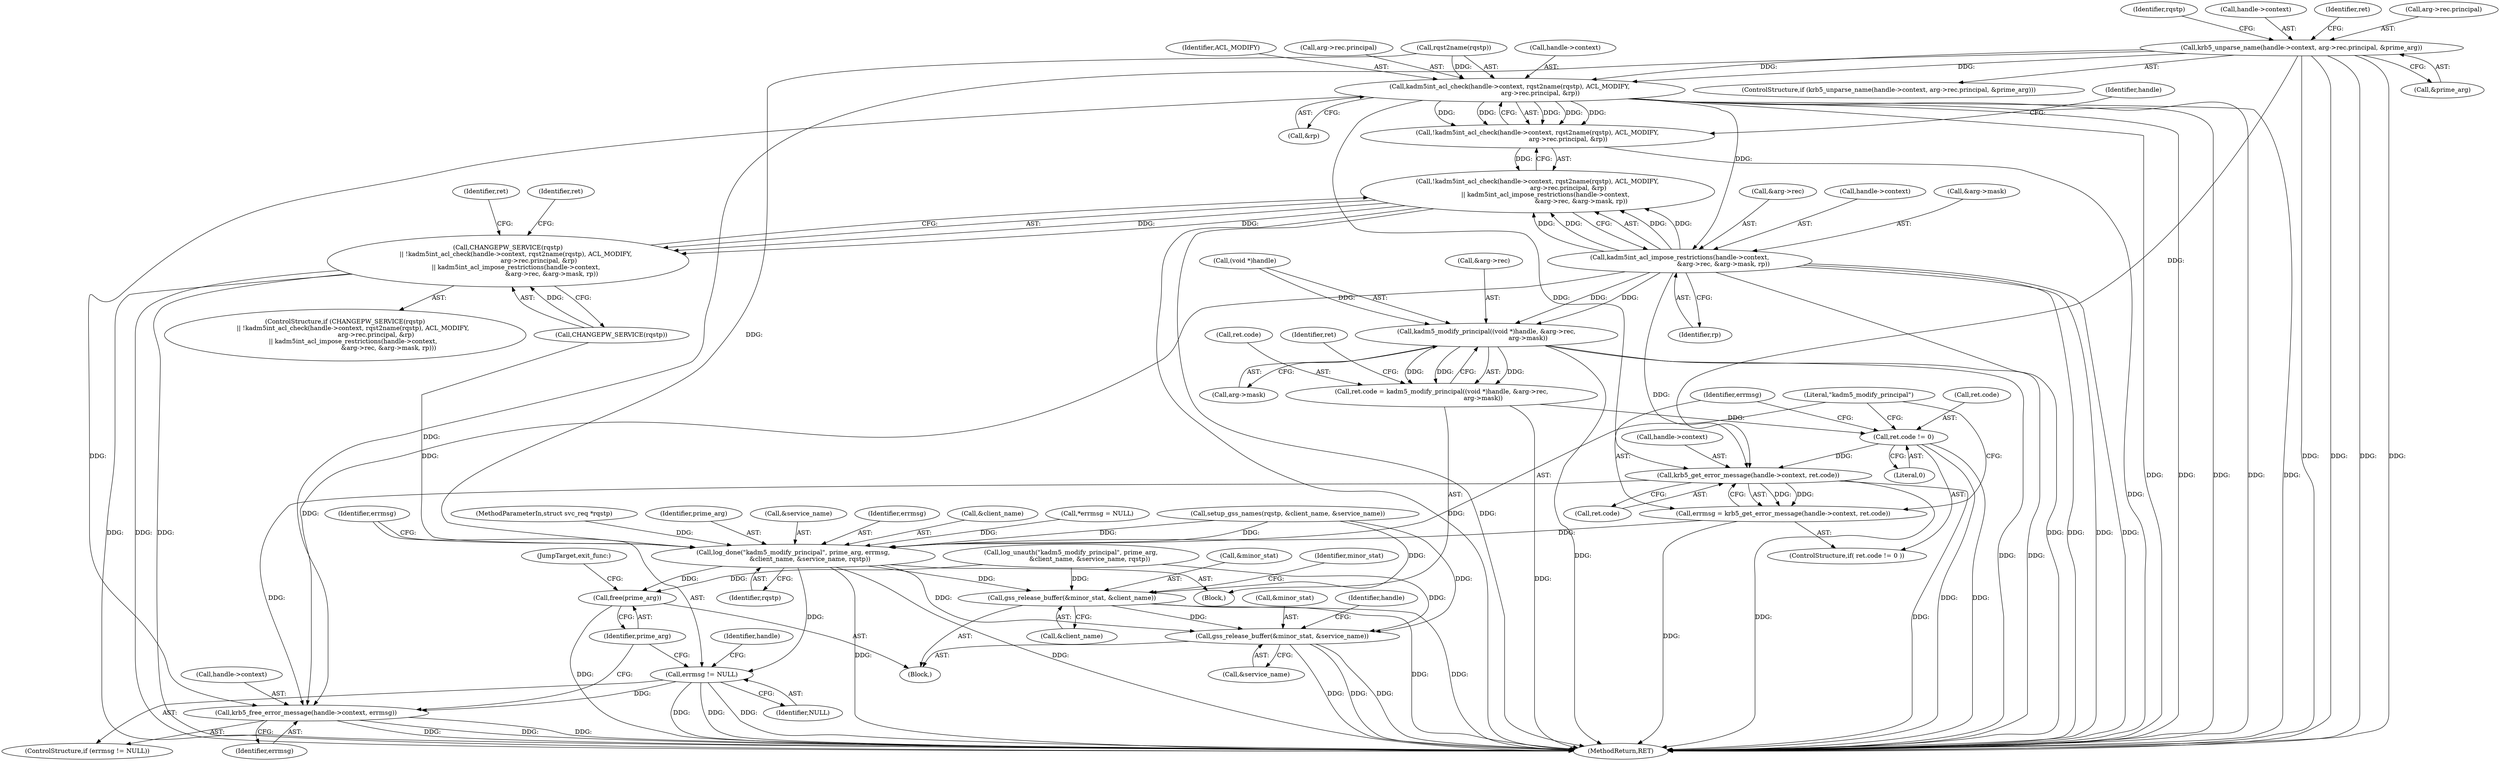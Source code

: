 digraph "0_krb5_83ed75feba32e46f736fcce0d96a0445f29b96c2_16@pointer" {
"1000165" [label="(Call,krb5_unparse_name(handle->context, arg->rec.principal, &prime_arg))"];
"1000189" [label="(Call,kadm5int_acl_check(handle->context, rqst2name(rqstp), ACL_MODIFY,\n                               arg->rec.principal, &rp))"];
"1000188" [label="(Call,!kadm5int_acl_check(handle->context, rqst2name(rqstp), ACL_MODIFY,\n                               arg->rec.principal, &rp))"];
"1000187" [label="(Call,!kadm5int_acl_check(handle->context, rqst2name(rqstp), ACL_MODIFY,\n                               arg->rec.principal, &rp)\n        || kadm5int_acl_impose_restrictions(handle->context,\n                                            &arg->rec, &arg->mask, rp))"];
"1000184" [label="(Call,CHANGEPW_SERVICE(rqstp)\n        || !kadm5int_acl_check(handle->context, rqst2name(rqstp), ACL_MODIFY,\n                               arg->rec.principal, &rp)\n        || kadm5int_acl_impose_restrictions(handle->context,\n                                            &arg->rec, &arg->mask, rp))"];
"1000203" [label="(Call,kadm5int_acl_impose_restrictions(handle->context,\n                                            &arg->rec, &arg->mask, rp))"];
"1000236" [label="(Call,kadm5_modify_principal((void *)handle, &arg->rec,\n                                          arg->mask))"];
"1000232" [label="(Call,ret.code = kadm5_modify_principal((void *)handle, &arg->rec,\n                                          arg->mask))"];
"1000248" [label="(Call,ret.code != 0)"];
"1000255" [label="(Call,krb5_get_error_message(handle->context, ret.code))"];
"1000253" [label="(Call,errmsg = krb5_get_error_message(handle->context, ret.code))"];
"1000262" [label="(Call,log_done(\"kadm5_modify_principal\", prime_arg, errmsg,\n                 &client_name, &service_name, rqstp))"];
"1000272" [label="(Call,errmsg != NULL)"];
"1000275" [label="(Call,krb5_free_error_message(handle->context, errmsg))"];
"1000280" [label="(Call,free(prime_arg))"];
"1000283" [label="(Call,gss_release_buffer(&minor_stat, &client_name))"];
"1000288" [label="(Call,gss_release_buffer(&minor_stat, &service_name))"];
"1000205" [label="(Identifier,handle)"];
"1000263" [label="(Literal,\"kadm5_modify_principal\")"];
"1000150" [label="(Call,setup_gss_names(rqstp, &client_name, &service_name))"];
"1000203" [label="(Call,kadm5int_acl_impose_restrictions(handle->context,\n                                            &arg->rec, &arg->mask, rp))"];
"1000174" [label="(Call,&prime_arg)"];
"1000276" [label="(Call,handle->context)"];
"1000289" [label="(Call,&minor_stat)"];
"1000256" [label="(Call,handle->context)"];
"1000259" [label="(Call,ret.code)"];
"1000286" [label="(Call,&client_name)"];
"1000195" [label="(Identifier,ACL_MODIFY)"];
"1000231" [label="(Block,)"];
"1000234" [label="(Identifier,ret)"];
"1000204" [label="(Call,handle->context)"];
"1000249" [label="(Call,ret.code)"];
"1000254" [label="(Identifier,errmsg)"];
"1000186" [label="(Identifier,rqstp)"];
"1000219" [label="(Identifier,ret)"];
"1000196" [label="(Call,arg->rec.principal)"];
"1000237" [label="(Call,(void *)handle)"];
"1000211" [label="(Call,&arg->mask)"];
"1000271" [label="(ControlStructure,if (errmsg != NULL))"];
"1000282" [label="(JumpTarget,exit_func:)"];
"1000290" [label="(Identifier,minor_stat)"];
"1000188" [label="(Call,!kadm5int_acl_check(handle->context, rqst2name(rqstp), ACL_MODIFY,\n                               arg->rec.principal, &rp))"];
"1000284" [label="(Call,&minor_stat)"];
"1000201" [label="(Call,&rp)"];
"1000240" [label="(Call,&arg->rec)"];
"1000279" [label="(Identifier,errmsg)"];
"1000281" [label="(Identifier,prime_arg)"];
"1000165" [label="(Call,krb5_unparse_name(handle->context, arg->rec.principal, &prime_arg))"];
"1000253" [label="(Call,errmsg = krb5_get_error_message(handle->context, ret.code))"];
"1000232" [label="(Call,ret.code = kadm5_modify_principal((void *)handle, &arg->rec,\n                                          arg->mask))"];
"1000233" [label="(Call,ret.code)"];
"1000189" [label="(Call,kadm5int_acl_check(handle->context, rqst2name(rqstp), ACL_MODIFY,\n                               arg->rec.principal, &rp))"];
"1000118" [label="(Call,*errmsg = NULL)"];
"1000222" [label="(Call,log_unauth(\"kadm5_modify_principal\", prime_arg,\n                   &client_name, &service_name, rqstp))"];
"1000291" [label="(Call,&service_name)"];
"1000184" [label="(Call,CHANGEPW_SERVICE(rqstp)\n        || !kadm5int_acl_check(handle->context, rqst2name(rqstp), ACL_MODIFY,\n                               arg->rec.principal, &rp)\n        || kadm5int_acl_impose_restrictions(handle->context,\n                                            &arg->rec, &arg->mask, rp))"];
"1000252" [label="(Literal,0)"];
"1000294" [label="(Identifier,handle)"];
"1000193" [label="(Call,rqst2name(rqstp))"];
"1000103" [label="(Block,)"];
"1000283" [label="(Call,gss_release_buffer(&minor_stat, &client_name))"];
"1000248" [label="(Call,ret.code != 0)"];
"1000166" [label="(Call,handle->context)"];
"1000280" [label="(Call,free(prime_arg))"];
"1000236" [label="(Call,kadm5_modify_principal((void *)handle, &arg->rec,\n                                          arg->mask))"];
"1000187" [label="(Call,!kadm5int_acl_check(handle->context, rqst2name(rqstp), ACL_MODIFY,\n                               arg->rec.principal, &rp)\n        || kadm5int_acl_impose_restrictions(handle->context,\n                                            &arg->rec, &arg->mask, rp))"];
"1000262" [label="(Call,log_done(\"kadm5_modify_principal\", prime_arg, errmsg,\n                 &client_name, &service_name, rqstp))"];
"1000250" [label="(Identifier,ret)"];
"1000255" [label="(Call,krb5_get_error_message(handle->context, ret.code))"];
"1000215" [label="(Identifier,rp)"];
"1000270" [label="(Identifier,rqstp)"];
"1000273" [label="(Identifier,errmsg)"];
"1000247" [label="(ControlStructure,if( ret.code != 0 ))"];
"1000102" [label="(MethodParameterIn,struct svc_req *rqstp)"];
"1000277" [label="(Identifier,handle)"];
"1000274" [label="(Identifier,NULL)"];
"1000264" [label="(Identifier,prime_arg)"];
"1000185" [label="(Call,CHANGEPW_SERVICE(rqstp))"];
"1000268" [label="(Call,&service_name)"];
"1000179" [label="(Identifier,ret)"];
"1000190" [label="(Call,handle->context)"];
"1000207" [label="(Call,&arg->rec)"];
"1000244" [label="(Call,arg->mask)"];
"1000298" [label="(MethodReturn,RET)"];
"1000265" [label="(Identifier,errmsg)"];
"1000164" [label="(ControlStructure,if (krb5_unparse_name(handle->context, arg->rec.principal, &prime_arg)))"];
"1000169" [label="(Call,arg->rec.principal)"];
"1000275" [label="(Call,krb5_free_error_message(handle->context, errmsg))"];
"1000272" [label="(Call,errmsg != NULL)"];
"1000183" [label="(ControlStructure,if (CHANGEPW_SERVICE(rqstp)\n        || !kadm5int_acl_check(handle->context, rqst2name(rqstp), ACL_MODIFY,\n                               arg->rec.principal, &rp)\n        || kadm5int_acl_impose_restrictions(handle->context,\n                                            &arg->rec, &arg->mask, rp)))"];
"1000288" [label="(Call,gss_release_buffer(&minor_stat, &service_name))"];
"1000266" [label="(Call,&client_name)"];
"1000165" -> "1000164"  [label="AST: "];
"1000165" -> "1000174"  [label="CFG: "];
"1000166" -> "1000165"  [label="AST: "];
"1000169" -> "1000165"  [label="AST: "];
"1000174" -> "1000165"  [label="AST: "];
"1000179" -> "1000165"  [label="CFG: "];
"1000186" -> "1000165"  [label="CFG: "];
"1000165" -> "1000298"  [label="DDG: "];
"1000165" -> "1000298"  [label="DDG: "];
"1000165" -> "1000298"  [label="DDG: "];
"1000165" -> "1000298"  [label="DDG: "];
"1000165" -> "1000189"  [label="DDG: "];
"1000165" -> "1000189"  [label="DDG: "];
"1000165" -> "1000255"  [label="DDG: "];
"1000165" -> "1000275"  [label="DDG: "];
"1000189" -> "1000188"  [label="AST: "];
"1000189" -> "1000201"  [label="CFG: "];
"1000190" -> "1000189"  [label="AST: "];
"1000193" -> "1000189"  [label="AST: "];
"1000195" -> "1000189"  [label="AST: "];
"1000196" -> "1000189"  [label="AST: "];
"1000201" -> "1000189"  [label="AST: "];
"1000188" -> "1000189"  [label="CFG: "];
"1000189" -> "1000298"  [label="DDG: "];
"1000189" -> "1000298"  [label="DDG: "];
"1000189" -> "1000298"  [label="DDG: "];
"1000189" -> "1000298"  [label="DDG: "];
"1000189" -> "1000298"  [label="DDG: "];
"1000189" -> "1000188"  [label="DDG: "];
"1000189" -> "1000188"  [label="DDG: "];
"1000189" -> "1000188"  [label="DDG: "];
"1000189" -> "1000188"  [label="DDG: "];
"1000189" -> "1000188"  [label="DDG: "];
"1000193" -> "1000189"  [label="DDG: "];
"1000189" -> "1000203"  [label="DDG: "];
"1000189" -> "1000255"  [label="DDG: "];
"1000189" -> "1000275"  [label="DDG: "];
"1000188" -> "1000187"  [label="AST: "];
"1000205" -> "1000188"  [label="CFG: "];
"1000187" -> "1000188"  [label="CFG: "];
"1000188" -> "1000298"  [label="DDG: "];
"1000188" -> "1000187"  [label="DDG: "];
"1000187" -> "1000184"  [label="AST: "];
"1000187" -> "1000203"  [label="CFG: "];
"1000203" -> "1000187"  [label="AST: "];
"1000184" -> "1000187"  [label="CFG: "];
"1000187" -> "1000298"  [label="DDG: "];
"1000187" -> "1000298"  [label="DDG: "];
"1000187" -> "1000184"  [label="DDG: "];
"1000187" -> "1000184"  [label="DDG: "];
"1000203" -> "1000187"  [label="DDG: "];
"1000203" -> "1000187"  [label="DDG: "];
"1000203" -> "1000187"  [label="DDG: "];
"1000203" -> "1000187"  [label="DDG: "];
"1000184" -> "1000183"  [label="AST: "];
"1000184" -> "1000185"  [label="CFG: "];
"1000185" -> "1000184"  [label="AST: "];
"1000219" -> "1000184"  [label="CFG: "];
"1000234" -> "1000184"  [label="CFG: "];
"1000184" -> "1000298"  [label="DDG: "];
"1000184" -> "1000298"  [label="DDG: "];
"1000184" -> "1000298"  [label="DDG: "];
"1000185" -> "1000184"  [label="DDG: "];
"1000203" -> "1000215"  [label="CFG: "];
"1000204" -> "1000203"  [label="AST: "];
"1000207" -> "1000203"  [label="AST: "];
"1000211" -> "1000203"  [label="AST: "];
"1000215" -> "1000203"  [label="AST: "];
"1000203" -> "1000298"  [label="DDG: "];
"1000203" -> "1000298"  [label="DDG: "];
"1000203" -> "1000298"  [label="DDG: "];
"1000203" -> "1000298"  [label="DDG: "];
"1000203" -> "1000236"  [label="DDG: "];
"1000203" -> "1000236"  [label="DDG: "];
"1000203" -> "1000255"  [label="DDG: "];
"1000203" -> "1000275"  [label="DDG: "];
"1000236" -> "1000232"  [label="AST: "];
"1000236" -> "1000244"  [label="CFG: "];
"1000237" -> "1000236"  [label="AST: "];
"1000240" -> "1000236"  [label="AST: "];
"1000244" -> "1000236"  [label="AST: "];
"1000232" -> "1000236"  [label="CFG: "];
"1000236" -> "1000298"  [label="DDG: "];
"1000236" -> "1000298"  [label="DDG: "];
"1000236" -> "1000298"  [label="DDG: "];
"1000236" -> "1000232"  [label="DDG: "];
"1000236" -> "1000232"  [label="DDG: "];
"1000236" -> "1000232"  [label="DDG: "];
"1000237" -> "1000236"  [label="DDG: "];
"1000232" -> "1000231"  [label="AST: "];
"1000233" -> "1000232"  [label="AST: "];
"1000250" -> "1000232"  [label="CFG: "];
"1000232" -> "1000298"  [label="DDG: "];
"1000232" -> "1000248"  [label="DDG: "];
"1000248" -> "1000247"  [label="AST: "];
"1000248" -> "1000252"  [label="CFG: "];
"1000249" -> "1000248"  [label="AST: "];
"1000252" -> "1000248"  [label="AST: "];
"1000254" -> "1000248"  [label="CFG: "];
"1000263" -> "1000248"  [label="CFG: "];
"1000248" -> "1000298"  [label="DDG: "];
"1000248" -> "1000298"  [label="DDG: "];
"1000248" -> "1000255"  [label="DDG: "];
"1000255" -> "1000253"  [label="AST: "];
"1000255" -> "1000259"  [label="CFG: "];
"1000256" -> "1000255"  [label="AST: "];
"1000259" -> "1000255"  [label="AST: "];
"1000253" -> "1000255"  [label="CFG: "];
"1000255" -> "1000298"  [label="DDG: "];
"1000255" -> "1000298"  [label="DDG: "];
"1000255" -> "1000253"  [label="DDG: "];
"1000255" -> "1000253"  [label="DDG: "];
"1000255" -> "1000275"  [label="DDG: "];
"1000253" -> "1000247"  [label="AST: "];
"1000254" -> "1000253"  [label="AST: "];
"1000263" -> "1000253"  [label="CFG: "];
"1000253" -> "1000298"  [label="DDG: "];
"1000253" -> "1000262"  [label="DDG: "];
"1000262" -> "1000231"  [label="AST: "];
"1000262" -> "1000270"  [label="CFG: "];
"1000263" -> "1000262"  [label="AST: "];
"1000264" -> "1000262"  [label="AST: "];
"1000265" -> "1000262"  [label="AST: "];
"1000266" -> "1000262"  [label="AST: "];
"1000268" -> "1000262"  [label="AST: "];
"1000270" -> "1000262"  [label="AST: "];
"1000273" -> "1000262"  [label="CFG: "];
"1000262" -> "1000298"  [label="DDG: "];
"1000262" -> "1000298"  [label="DDG: "];
"1000118" -> "1000262"  [label="DDG: "];
"1000150" -> "1000262"  [label="DDG: "];
"1000150" -> "1000262"  [label="DDG: "];
"1000185" -> "1000262"  [label="DDG: "];
"1000193" -> "1000262"  [label="DDG: "];
"1000102" -> "1000262"  [label="DDG: "];
"1000262" -> "1000272"  [label="DDG: "];
"1000262" -> "1000280"  [label="DDG: "];
"1000262" -> "1000283"  [label="DDG: "];
"1000262" -> "1000288"  [label="DDG: "];
"1000272" -> "1000271"  [label="AST: "];
"1000272" -> "1000274"  [label="CFG: "];
"1000273" -> "1000272"  [label="AST: "];
"1000274" -> "1000272"  [label="AST: "];
"1000277" -> "1000272"  [label="CFG: "];
"1000281" -> "1000272"  [label="CFG: "];
"1000272" -> "1000298"  [label="DDG: "];
"1000272" -> "1000298"  [label="DDG: "];
"1000272" -> "1000298"  [label="DDG: "];
"1000272" -> "1000275"  [label="DDG: "];
"1000275" -> "1000271"  [label="AST: "];
"1000275" -> "1000279"  [label="CFG: "];
"1000276" -> "1000275"  [label="AST: "];
"1000279" -> "1000275"  [label="AST: "];
"1000281" -> "1000275"  [label="CFG: "];
"1000275" -> "1000298"  [label="DDG: "];
"1000275" -> "1000298"  [label="DDG: "];
"1000275" -> "1000298"  [label="DDG: "];
"1000280" -> "1000103"  [label="AST: "];
"1000280" -> "1000281"  [label="CFG: "];
"1000281" -> "1000280"  [label="AST: "];
"1000282" -> "1000280"  [label="CFG: "];
"1000280" -> "1000298"  [label="DDG: "];
"1000222" -> "1000280"  [label="DDG: "];
"1000283" -> "1000103"  [label="AST: "];
"1000283" -> "1000286"  [label="CFG: "];
"1000284" -> "1000283"  [label="AST: "];
"1000286" -> "1000283"  [label="AST: "];
"1000290" -> "1000283"  [label="CFG: "];
"1000283" -> "1000298"  [label="DDG: "];
"1000283" -> "1000298"  [label="DDG: "];
"1000222" -> "1000283"  [label="DDG: "];
"1000150" -> "1000283"  [label="DDG: "];
"1000283" -> "1000288"  [label="DDG: "];
"1000288" -> "1000103"  [label="AST: "];
"1000288" -> "1000291"  [label="CFG: "];
"1000289" -> "1000288"  [label="AST: "];
"1000291" -> "1000288"  [label="AST: "];
"1000294" -> "1000288"  [label="CFG: "];
"1000288" -> "1000298"  [label="DDG: "];
"1000288" -> "1000298"  [label="DDG: "];
"1000288" -> "1000298"  [label="DDG: "];
"1000222" -> "1000288"  [label="DDG: "];
"1000150" -> "1000288"  [label="DDG: "];
}
